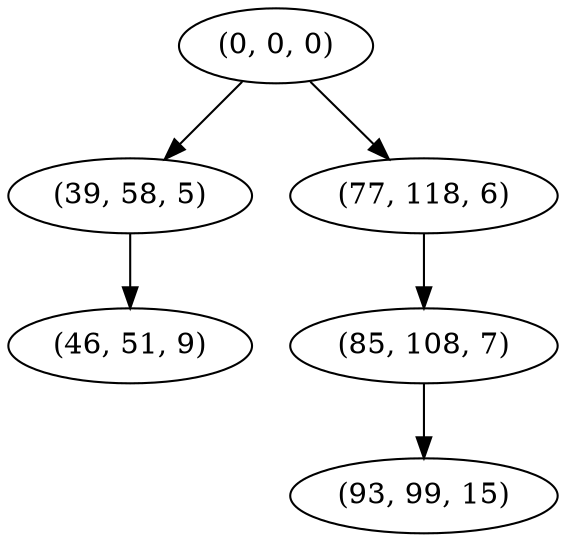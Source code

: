 digraph tree {
    "(0, 0, 0)";
    "(39, 58, 5)";
    "(46, 51, 9)";
    "(77, 118, 6)";
    "(85, 108, 7)";
    "(93, 99, 15)";
    "(0, 0, 0)" -> "(39, 58, 5)";
    "(0, 0, 0)" -> "(77, 118, 6)";
    "(39, 58, 5)" -> "(46, 51, 9)";
    "(77, 118, 6)" -> "(85, 108, 7)";
    "(85, 108, 7)" -> "(93, 99, 15)";
}
